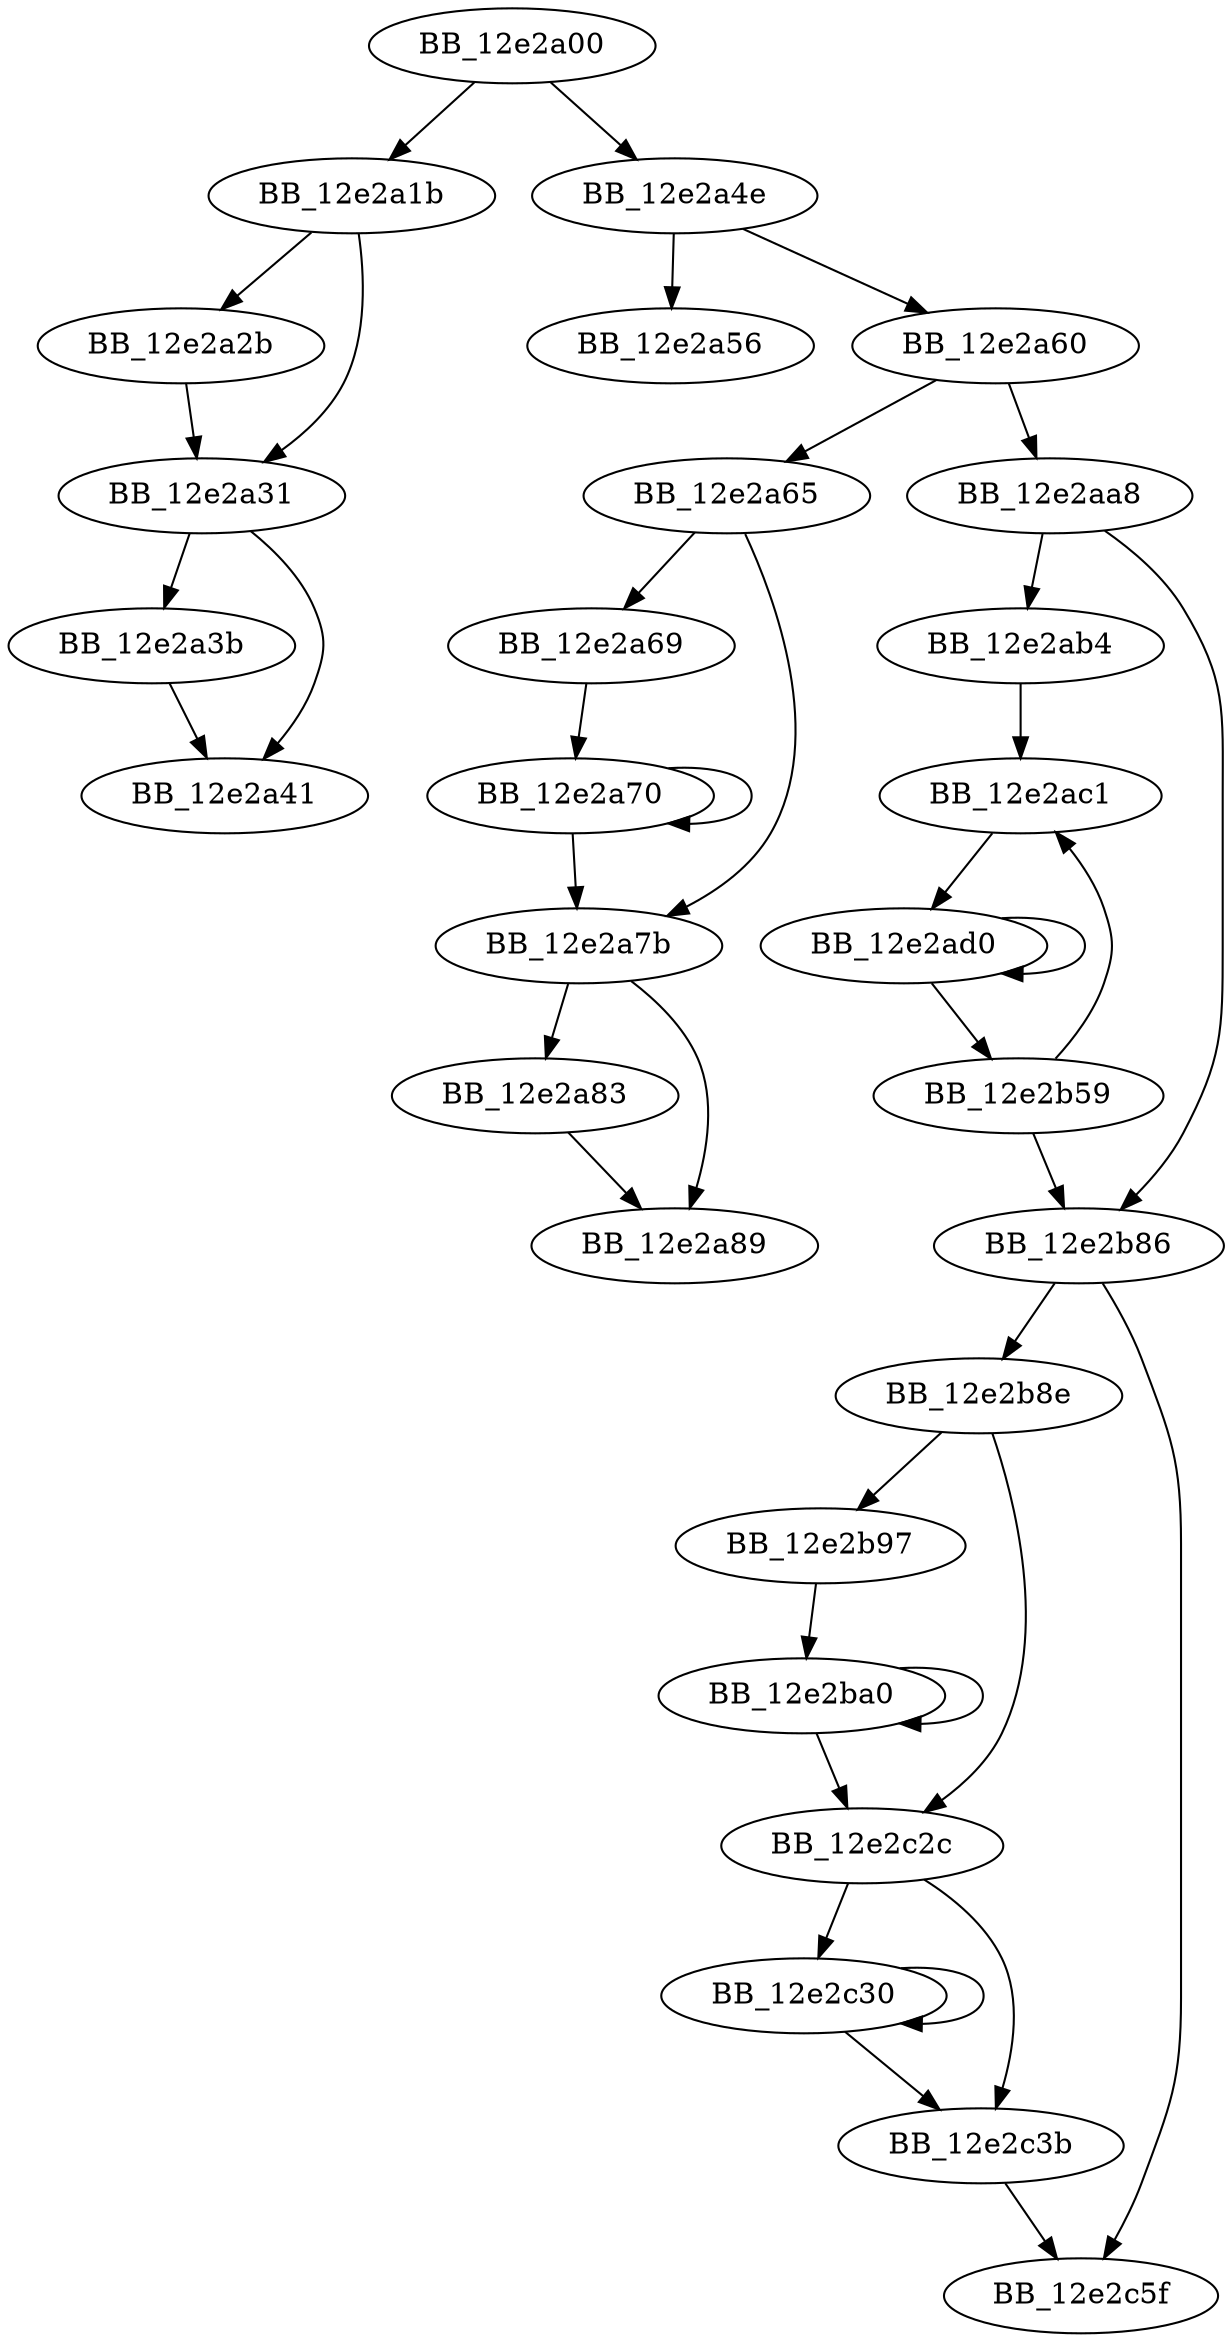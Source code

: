DiGraph sub_12E2A00{
BB_12e2a00->BB_12e2a1b
BB_12e2a00->BB_12e2a4e
BB_12e2a1b->BB_12e2a2b
BB_12e2a1b->BB_12e2a31
BB_12e2a2b->BB_12e2a31
BB_12e2a31->BB_12e2a3b
BB_12e2a31->BB_12e2a41
BB_12e2a3b->BB_12e2a41
BB_12e2a4e->BB_12e2a56
BB_12e2a4e->BB_12e2a60
BB_12e2a60->BB_12e2a65
BB_12e2a60->BB_12e2aa8
BB_12e2a65->BB_12e2a69
BB_12e2a65->BB_12e2a7b
BB_12e2a69->BB_12e2a70
BB_12e2a70->BB_12e2a70
BB_12e2a70->BB_12e2a7b
BB_12e2a7b->BB_12e2a83
BB_12e2a7b->BB_12e2a89
BB_12e2a83->BB_12e2a89
BB_12e2aa8->BB_12e2ab4
BB_12e2aa8->BB_12e2b86
BB_12e2ab4->BB_12e2ac1
BB_12e2ac1->BB_12e2ad0
BB_12e2ad0->BB_12e2ad0
BB_12e2ad0->BB_12e2b59
BB_12e2b59->BB_12e2ac1
BB_12e2b59->BB_12e2b86
BB_12e2b86->BB_12e2b8e
BB_12e2b86->BB_12e2c5f
BB_12e2b8e->BB_12e2b97
BB_12e2b8e->BB_12e2c2c
BB_12e2b97->BB_12e2ba0
BB_12e2ba0->BB_12e2ba0
BB_12e2ba0->BB_12e2c2c
BB_12e2c2c->BB_12e2c30
BB_12e2c2c->BB_12e2c3b
BB_12e2c30->BB_12e2c30
BB_12e2c30->BB_12e2c3b
BB_12e2c3b->BB_12e2c5f
}
